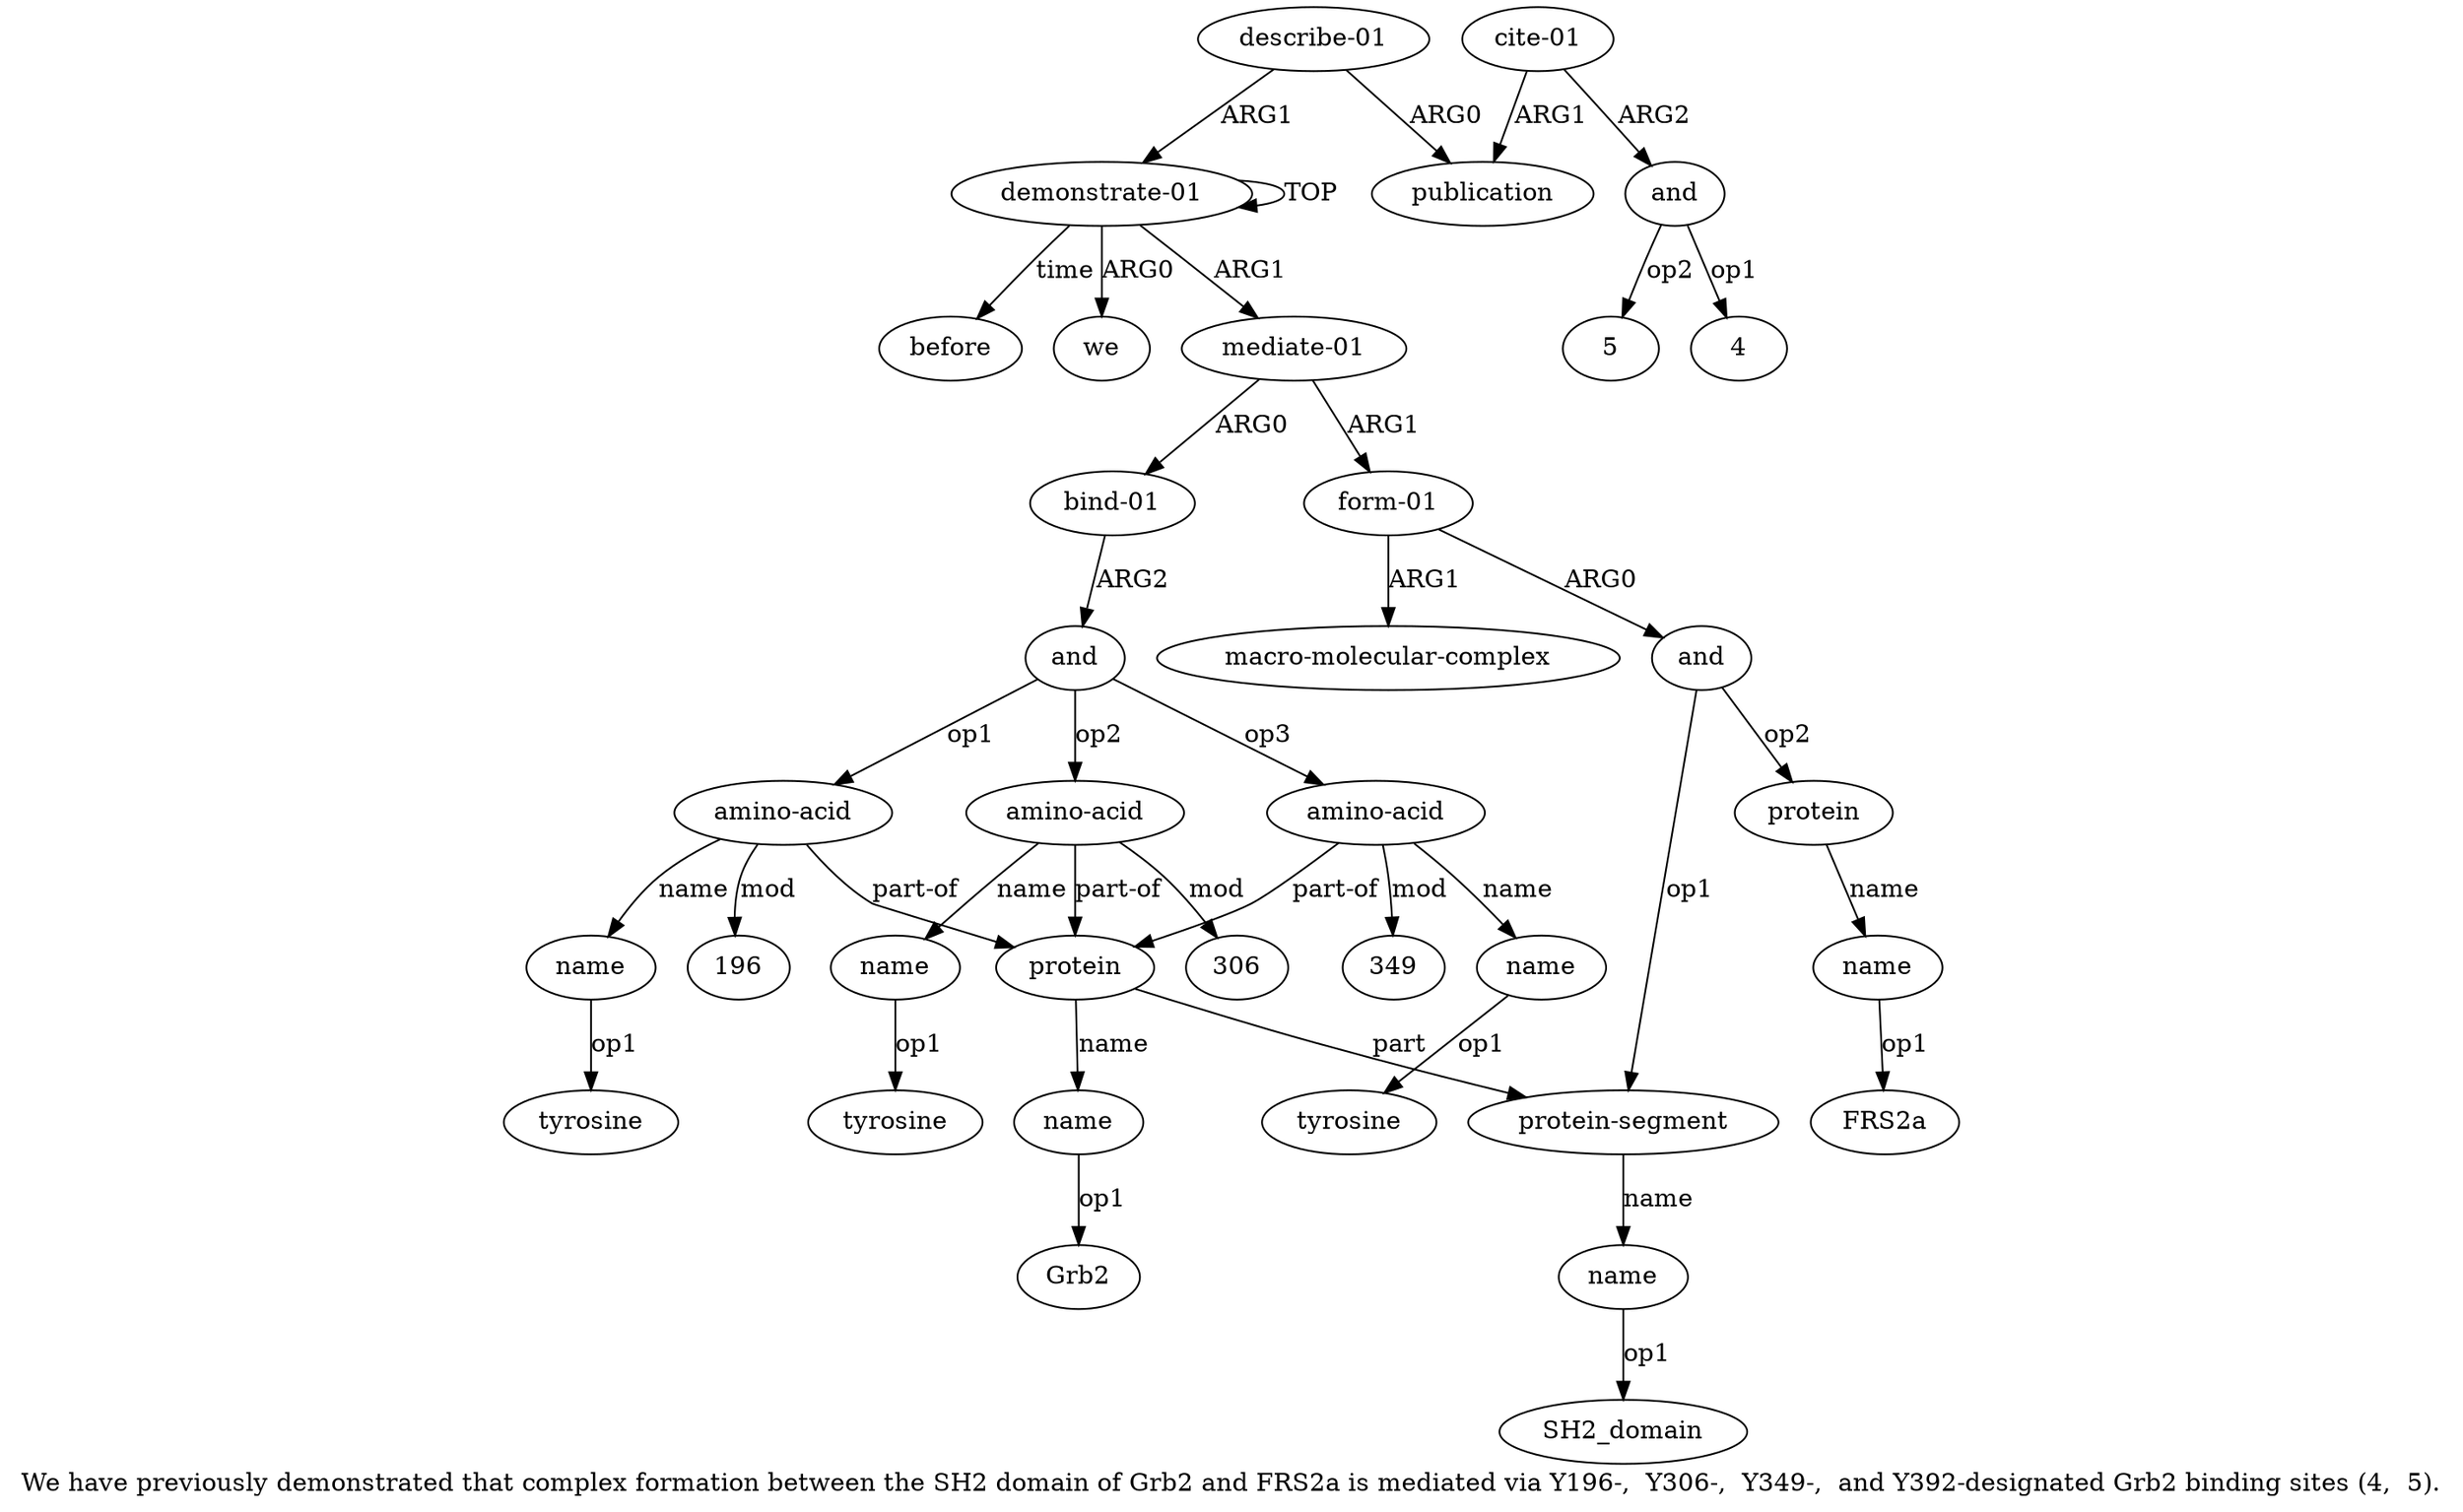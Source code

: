 digraph  {
	graph [label="We have previously demonstrated that complex formation between the SH2 domain of Grb2 and FRS2a is mediated via Y196-,  Y306-,  \
Y349-,  and Y392-designated Grb2 binding sites (4,  5)."];
	node [label="\N"];
	a20	 [color=black,
		gold_ind=20,
		gold_label=before,
		label=before,
		test_ind=20,
		test_label=before];
	a21	 [color=black,
		gold_ind=21,
		gold_label="describe-01",
		label="describe-01",
		test_ind=21,
		test_label="describe-01"];
	a22	 [color=black,
		gold_ind=22,
		gold_label=publication,
		label=publication,
		test_ind=22,
		test_label=publication];
	a21 -> a22 [key=0,
	color=black,
	gold_label=ARG0,
	label=ARG0,
	test_label=ARG0];
a0 [color=black,
	gold_ind=0,
	gold_label="demonstrate-01",
	label="demonstrate-01",
	test_ind=0,
	test_label="demonstrate-01"];
a21 -> a0 [key=0,
color=black,
gold_label=ARG1,
label=ARG1,
test_label=ARG1];
a23 [color=black,
gold_ind=23,
gold_label="cite-01",
label="cite-01",
test_ind=23,
test_label="cite-01"];
a23 -> a22 [key=0,
color=black,
gold_label=ARG1,
label=ARG1,
test_label=ARG1];
a24 [color=black,
gold_ind=24,
gold_label=and,
label=and,
test_ind=24,
test_label=and];
a23 -> a24 [key=0,
color=black,
gold_label=ARG2,
label=ARG2,
test_label=ARG2];
"a24 4" [color=black,
gold_ind=-1,
gold_label=4,
label=4,
test_ind=-1,
test_label=4];
a24 -> "a24 4" [key=0,
color=black,
gold_label=op1,
label=op1,
test_label=op1];
"a24 5" [color=black,
gold_ind=-1,
gold_label=5,
label=5,
test_ind=-1,
test_label=5];
a24 -> "a24 5" [key=0,
color=black,
gold_label=op2,
label=op2,
test_label=op2];
"a5 196" [color=black,
gold_ind=-1,
gold_label=196,
label=196,
test_ind=-1,
test_label=196];
"a18 FRS2a" [color=black,
gold_ind=-1,
gold_label=FRS2a,
label=FRS2a,
test_ind=-1,
test_label=FRS2a];
"a10 tyrosine" [color=black,
gold_ind=-1,
gold_label=tyrosine,
label=tyrosine,
test_ind=-1,
test_label=tyrosine];
"a8 tyrosine" [color=black,
gold_ind=-1,
gold_label=tyrosine,
label=tyrosine,
test_ind=-1,
test_label=tyrosine];
a15 [color=black,
gold_ind=15,
gold_label=protein,
label=protein,
test_ind=15,
test_label=protein];
a16 [color=black,
gold_ind=16,
gold_label=name,
label=name,
test_ind=16,
test_label=name];
a15 -> a16 [key=0,
color=black,
gold_label=name,
label=name,
test_label=name];
a13 [color=black,
gold_ind=13,
gold_label="protein-segment",
label="protein-segment",
test_ind=13,
test_label="protein-segment"];
a15 -> a13 [key=0,
color=black,
gold_label=part,
label=part,
test_label=part];
a14 [color=black,
gold_ind=14,
gold_label=name,
label=name,
test_ind=14,
test_label=name];
"a14 SH2_domain" [color=black,
gold_ind=-1,
gold_label=SH2_domain,
label=SH2_domain,
test_ind=-1,
test_label=SH2_domain];
a14 -> "a14 SH2_domain" [key=0,
color=black,
gold_label=op1,
label=op1,
test_label=op1];
a17 [color=black,
gold_ind=17,
gold_label=protein,
label=protein,
test_ind=17,
test_label=protein];
a18 [color=black,
gold_ind=18,
gold_label=name,
label=name,
test_ind=18,
test_label=name];
a17 -> a18 [key=0,
color=black,
gold_label=name,
label=name,
test_label=name];
"a16 Grb2" [color=black,
gold_ind=-1,
gold_label=Grb2,
label=Grb2,
test_ind=-1,
test_label=Grb2];
a16 -> "a16 Grb2" [key=0,
color=black,
gold_label=op1,
label=op1,
test_label=op1];
a11 [color=black,
gold_ind=11,
gold_label="form-01",
label="form-01",
test_ind=11,
test_label="form-01"];
a12 [color=black,
gold_ind=12,
gold_label=and,
label=and,
test_ind=12,
test_label=and];
a11 -> a12 [key=0,
color=black,
gold_label=ARG0,
label=ARG0,
test_label=ARG0];
a19 [color=black,
gold_ind=19,
gold_label="macro-molecular-complex",
label="macro-molecular-complex",
test_ind=19,
test_label="macro-molecular-complex"];
a11 -> a19 [key=0,
color=black,
gold_label=ARG1,
label=ARG1,
test_label=ARG1];
a10 [color=black,
gold_ind=10,
gold_label=name,
label=name,
test_ind=10,
test_label=name];
a10 -> "a10 tyrosine" [key=0,
color=black,
gold_label=op1,
label=op1,
test_label=op1];
a13 -> a14 [key=0,
color=black,
gold_label=name,
label=name,
test_label=name];
a12 -> a17 [key=0,
color=black,
gold_label=op2,
label=op2,
test_label=op2];
a12 -> a13 [key=0,
color=black,
gold_label=op1,
label=op1,
test_label=op1];
a18 -> "a18 FRS2a" [key=0,
color=black,
gold_label=op1,
label=op1,
test_label=op1];
a1 [color=black,
gold_ind=1,
gold_label=we,
label=we,
test_ind=1,
test_label=we];
a0 -> a20 [key=0,
color=black,
gold_label=time,
label=time,
test_label=time];
a0 -> a1 [key=0,
color=black,
gold_label=ARG0,
label=ARG0,
test_label=ARG0];
a0 -> a0 [key=0,
color=black,
gold_label=TOP,
label=TOP,
test_label=TOP];
a2 [color=black,
gold_ind=2,
gold_label="mediate-01",
label="mediate-01",
test_ind=2,
test_label="mediate-01"];
a0 -> a2 [key=0,
color=black,
gold_label=ARG1,
label=ARG1,
test_label=ARG1];
a3 [color=black,
gold_ind=3,
gold_label="bind-01",
label="bind-01",
test_ind=3,
test_label="bind-01"];
a4 [color=black,
gold_ind=4,
gold_label=and,
label=and,
test_ind=4,
test_label=and];
a3 -> a4 [key=0,
color=black,
gold_label=ARG2,
label=ARG2,
test_label=ARG2];
a2 -> a11 [key=0,
color=black,
gold_label=ARG1,
label=ARG1,
test_label=ARG1];
a2 -> a3 [key=0,
color=black,
gold_label=ARG0,
label=ARG0,
test_label=ARG0];
a5 [color=black,
gold_ind=5,
gold_label="amino-acid",
label="amino-acid",
test_ind=5,
test_label="amino-acid"];
a5 -> "a5 196" [key=0,
color=black,
gold_label=mod,
label=mod,
test_label=mod];
a5 -> a15 [key=0,
color=black,
gold_label="part-of",
label="part-of",
test_label="part-of"];
a6 [color=black,
gold_ind=6,
gold_label=name,
label=name,
test_ind=6,
test_label=name];
a5 -> a6 [key=0,
color=black,
gold_label=name,
label=name,
test_label=name];
a4 -> a5 [key=0,
color=black,
gold_label=op1,
label=op1,
test_label=op1];
a7 [color=black,
gold_ind=7,
gold_label="amino-acid",
label="amino-acid",
test_ind=7,
test_label="amino-acid"];
a4 -> a7 [key=0,
color=black,
gold_label=op2,
label=op2,
test_label=op2];
a9 [color=black,
gold_ind=9,
gold_label="amino-acid",
label="amino-acid",
test_ind=9,
test_label="amino-acid"];
a4 -> a9 [key=0,
color=black,
gold_label=op3,
label=op3,
test_label=op3];
a7 -> a15 [key=0,
color=black,
gold_label="part-of",
label="part-of",
test_label="part-of"];
a8 [color=black,
gold_ind=8,
gold_label=name,
label=name,
test_ind=8,
test_label=name];
a7 -> a8 [key=0,
color=black,
gold_label=name,
label=name,
test_label=name];
"a7 306" [color=black,
gold_ind=-1,
gold_label=306,
label=306,
test_ind=-1,
test_label=306];
a7 -> "a7 306" [key=0,
color=black,
gold_label=mod,
label=mod,
test_label=mod];
"a6 tyrosine" [color=black,
gold_ind=-1,
gold_label=tyrosine,
label=tyrosine,
test_ind=-1,
test_label=tyrosine];
a6 -> "a6 tyrosine" [key=0,
color=black,
gold_label=op1,
label=op1,
test_label=op1];
a9 -> a15 [key=0,
color=black,
gold_label="part-of",
label="part-of",
test_label="part-of"];
a9 -> a10 [key=0,
color=black,
gold_label=name,
label=name,
test_label=name];
"a9 349" [color=black,
gold_ind=-1,
gold_label=349,
label=349,
test_ind=-1,
test_label=349];
a9 -> "a9 349" [key=0,
color=black,
gold_label=mod,
label=mod,
test_label=mod];
a8 -> "a8 tyrosine" [key=0,
color=black,
gold_label=op1,
label=op1,
test_label=op1];
}
